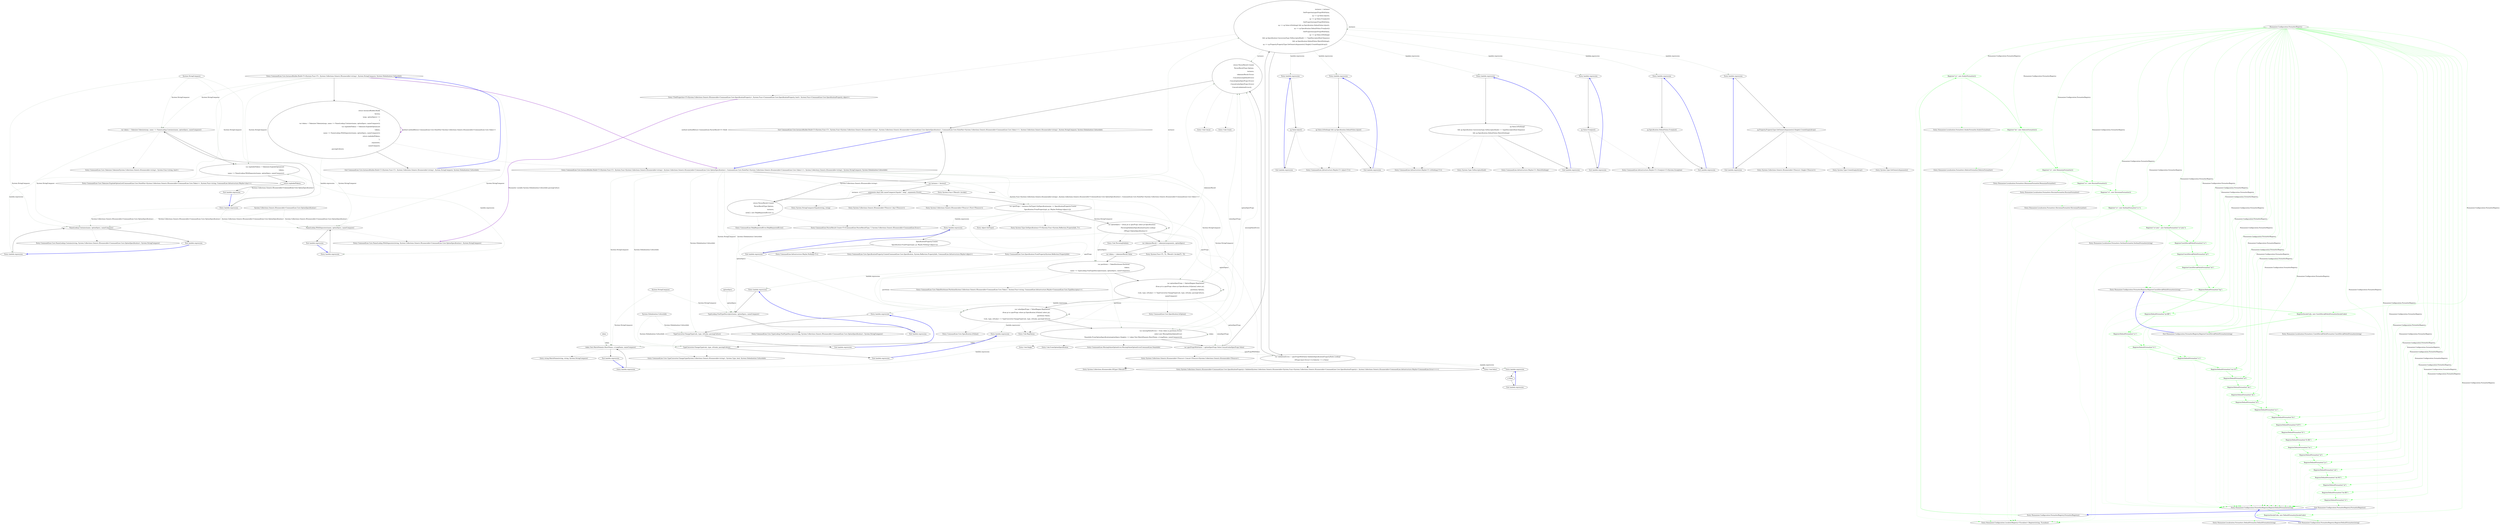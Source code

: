 digraph  {
n109 [label="System.StringComparer", span=""];
n110 [label="System.Collections.Generic.IEnumerable<CommandLine.Core.OptionSpecification>", span=""];
n111 [label="System.StringComparer", span=""];
n112 [label=optionSpecs, span=""];
n113 [label="System.Globalization.CultureInfo", span=""];
n114 [label=token, span=""];
n0 [label="Entry CommandLine.Core.InstanceBuilder.Build<T>(System.Func<T>, System.Collections.Generic.IEnumerable<string>, System.StringComparer, System.Globalization.CultureInfo)", span="12-12", cluster="CommandLine.Core.InstanceBuilder.Build<T>(System.Func<T>, System.Collections.Generic.IEnumerable<string>, System.StringComparer, System.Globalization.CultureInfo)"];
n1 [label="return InstanceBuilder.Build(\r\n                factory,\r\n                (args, optionSpecs) =>\r\n                    {\r\n                        var tokens = Tokenizer.Tokenize(args, name => NameLookup.Contains(name, optionSpecs, nameComparer));\r\n                        var explodedTokens = Tokenizer.ExplodeOptionList(\r\n                            tokens,\r\n                            name => NameLookup.WithSeparator(name, optionSpecs, nameComparer));\r\n                        return explodedTokens;\r\n                    },\r\n                arguments,\r\n                nameComparer,\r\n                parsingCulture);", span="18-30", cluster="CommandLine.Core.InstanceBuilder.Build<T>(System.Func<T>, System.Collections.Generic.IEnumerable<string>, System.StringComparer, System.Globalization.CultureInfo)"];
n5 [label="var tokens = Tokenizer.Tokenize(args, name => NameLookup.Contains(name, optionSpecs, nameComparer))", span="22-22", cluster="lambda expression"];
n12 [label="NameLookup.Contains(name, optionSpecs, nameComparer)", span="22-22", cluster="lambda expression"];
n6 [label="var explodedTokens = Tokenizer.ExplodeOptionList(\r\n                            tokens,\r\n                            name => NameLookup.WithSeparator(name, optionSpecs, nameComparer))", span="23-25", cluster="lambda expression"];
n16 [label="NameLookup.WithSeparator(name, optionSpecs, nameComparer)", span="25-25", cluster="lambda expression"];
n2 [label="Exit CommandLine.Core.InstanceBuilder.Build<T>(System.Func<T>, System.Collections.Generic.IEnumerable<string>, System.StringComparer, System.Globalization.CultureInfo)", span="12-12", cluster="CommandLine.Core.InstanceBuilder.Build<T>(System.Func<T>, System.Collections.Generic.IEnumerable<string>, System.StringComparer, System.Globalization.CultureInfo)"];
n3 [label="Entry CommandLine.Core.InstanceBuilder.Build<T>(System.Func<T>, System.Func<System.Collections.Generic.IEnumerable<string>, System.Collections.Generic.IEnumerable<CommandLine.Core.OptionSpecification>, CommandLine.Core.StatePair<System.Collections.Generic.IEnumerable<CommandLine.Core.Token>>>, System.Collections.Generic.IEnumerable<string>, System.StringComparer, System.Globalization.CultureInfo)", span="33-33", cluster="CommandLine.Core.InstanceBuilder.Build<T>(System.Func<T>, System.Func<System.Collections.Generic.IEnumerable<string>, System.Collections.Generic.IEnumerable<CommandLine.Core.OptionSpecification>, CommandLine.Core.StatePair<System.Collections.Generic.IEnumerable<CommandLine.Core.Token>>>, System.Collections.Generic.IEnumerable<string>, System.StringComparer, System.Globalization.CultureInfo)"];
n4 [label="Entry lambda expression", span="20-27", cluster="lambda expression"];
n9 [label="Entry CommandLine.Core.Tokenizer.Tokenize(System.Collections.Generic.IEnumerable<string>, System.Func<string, bool>)", span="11-11", cluster="CommandLine.Core.Tokenizer.Tokenize(System.Collections.Generic.IEnumerable<string>, System.Func<string, bool>)"];
n11 [label="Entry lambda expression", span="22-22", cluster="lambda expression"];
n7 [label="return explodedTokens;", span="26-26", cluster="lambda expression"];
n10 [label="Entry CommandLine.Core.Tokenizer.ExplodeOptionList(CommandLine.Core.StatePair<System.Collections.Generic.IEnumerable<CommandLine.Core.Token>>, System.Func<string, CommandLine.Infrastructure.Maybe<char>>)", span="44-44", cluster="CommandLine.Core.Tokenizer.ExplodeOptionList(CommandLine.Core.StatePair<System.Collections.Generic.IEnumerable<CommandLine.Core.Token>>, System.Func<string, CommandLine.Infrastructure.Maybe<char>>)"];
n15 [label="Entry lambda expression", span="25-25", cluster="lambda expression"];
n8 [label="Exit lambda expression", span="20-27", cluster="lambda expression"];
n13 [label="Exit lambda expression", span="22-22", cluster="lambda expression"];
n14 [label="Entry CommandLine.Core.NameLookup.Contains(string, System.Collections.Generic.IEnumerable<CommandLine.Core.OptionSpecification>, System.StringComparer)", span="11-11", cluster="CommandLine.Core.NameLookup.Contains(string, System.Collections.Generic.IEnumerable<CommandLine.Core.OptionSpecification>, System.StringComparer)"];
n17 [label="Exit lambda expression", span="25-25", cluster="lambda expression"];
n18 [label="Entry CommandLine.Core.NameLookup.WithSeparator(string, System.Collections.Generic.IEnumerable<CommandLine.Core.OptionSpecification>, System.StringComparer)", span="16-16", cluster="CommandLine.Core.NameLookup.WithSeparator(string, System.Collections.Generic.IEnumerable<CommandLine.Core.OptionSpecification>, System.StringComparer)"];
n19 [label="var instance = factory()", span="40-40", cluster="CommandLine.Core.InstanceBuilder.Build<T>(System.Func<T>, System.Func<System.Collections.Generic.IEnumerable<string>, System.Collections.Generic.IEnumerable<CommandLine.Core.OptionSpecification>, CommandLine.Core.StatePair<System.Collections.Generic.IEnumerable<CommandLine.Core.Token>>>, System.Collections.Generic.IEnumerable<string>, System.StringComparer, System.Globalization.CultureInfo)"];
n20 [label="arguments.Any() && nameComparer.Equals(''--help'', arguments.First())", span="42-42", cluster="CommandLine.Core.InstanceBuilder.Build<T>(System.Func<T>, System.Func<System.Collections.Generic.IEnumerable<string>, System.Collections.Generic.IEnumerable<CommandLine.Core.OptionSpecification>, CommandLine.Core.StatePair<System.Collections.Generic.IEnumerable<CommandLine.Core.Token>>>, System.Collections.Generic.IEnumerable<string>, System.StringComparer, System.Globalization.CultureInfo)"];
n24 [label="var tokenizerResult = tokenizer(arguments, optionSpecs)", span="57-57", cluster="CommandLine.Core.InstanceBuilder.Build<T>(System.Func<T>, System.Func<System.Collections.Generic.IEnumerable<string>, System.Collections.Generic.IEnumerable<CommandLine.Core.OptionSpecification>, CommandLine.Core.StatePair<System.Collections.Generic.IEnumerable<CommandLine.Core.Token>>>, System.Collections.Generic.IEnumerable<string>, System.StringComparer, System.Globalization.CultureInfo)"];
n26 [label="var partitions = TokenPartitioner.Partition(\r\n                tokens,\r\n                name => TypeLookup.FindTypeDescriptor(name, optionSpecs, nameComparer))", span="61-63", cluster="CommandLine.Core.InstanceBuilder.Build<T>(System.Func<T>, System.Func<System.Collections.Generic.IEnumerable<string>, System.Collections.Generic.IEnumerable<CommandLine.Core.OptionSpecification>, CommandLine.Core.StatePair<System.Collections.Generic.IEnumerable<CommandLine.Core.Token>>>, System.Collections.Generic.IEnumerable<string>, System.StringComparer, System.Globalization.CultureInfo)"];
n66 [label="TypeLookup.FindTypeDescriptor(name, optionSpecs, nameComparer)", span="63-63", cluster="lambda expression"];
n27 [label="var optionSpecProps = OptionMapper.MapValues(\r\n                (from pt in specProps where pt.Specification.IsOption() select pt),\r\n                partitions.Options,\r\n                (vals, type, isScalar) => TypeConverter.ChangeType(vals, type, isScalar, parsingCulture),\r\n                nameComparer)", span="65-69", cluster="CommandLine.Core.InstanceBuilder.Build<T>(System.Func<T>, System.Func<System.Collections.Generic.IEnumerable<string>, System.Collections.Generic.IEnumerable<CommandLine.Core.OptionSpecification>, CommandLine.Core.StatePair<System.Collections.Generic.IEnumerable<CommandLine.Core.Token>>>, System.Collections.Generic.IEnumerable<string>, System.StringComparer, System.Globalization.CultureInfo)"];
n70 [label="TypeConverter.ChangeType(vals, type, isScalar, parsingCulture)", span="68-68", cluster="lambda expression"];
n28 [label="var valueSpecProps = ValueMapper.MapValues(\r\n                (from pt in specProps where pt.Specification.IsValue() select pt),\r\n                    partitions.Values,\r\n                (vals, type, isScalar) => TypeConverter.ChangeType(vals, type, isScalar, parsingCulture))", span="71-74", cluster="CommandLine.Core.InstanceBuilder.Build<T>(System.Func<T>, System.Func<System.Collections.Generic.IEnumerable<string>, System.Collections.Generic.IEnumerable<CommandLine.Core.OptionSpecification>, CommandLine.Core.StatePair<System.Collections.Generic.IEnumerable<CommandLine.Core.Token>>>, System.Collections.Generic.IEnumerable<string>, System.StringComparer, System.Globalization.CultureInfo)"];
n74 [label="TypeConverter.ChangeType(vals, type, isScalar, parsingCulture)", span="74-74", cluster="lambda expression"];
n29 [label="var missingValueErrors = from token in partitions.Errors\r\n                                     select new MissingValueOptionError(\r\n                                         NameInfo.FromOptionSpecification(optionSpecs.Single(o => token.Text.MatchName(o.ShortName, o.LongName, nameComparer))))", span="76-78", cluster="CommandLine.Core.InstanceBuilder.Build<T>(System.Func<T>, System.Func<System.Collections.Generic.IEnumerable<string>, System.Collections.Generic.IEnumerable<CommandLine.Core.OptionSpecification>, CommandLine.Core.StatePair<System.Collections.Generic.IEnumerable<CommandLine.Core.Token>>>, System.Collections.Generic.IEnumerable<string>, System.StringComparer, System.Globalization.CultureInfo)"];
n77 [label="token.Text.MatchName(o.ShortName, o.LongName, nameComparer)", span="78-78", cluster="lambda expression"];
n35 [label="Entry System.Func<TResult>.Invoke()", span="0-0", cluster="System.Func<TResult>.Invoke()"];
n21 [label="return ParserResult.Create(\r\n                    ParserResultType.Options,\r\n                    instance,\r\n                    new[] { new HelpRequestedError() });", span="44-47", cluster="CommandLine.Core.InstanceBuilder.Build<T>(System.Func<T>, System.Func<System.Collections.Generic.IEnumerable<string>, System.Collections.Generic.IEnumerable<CommandLine.Core.OptionSpecification>, CommandLine.Core.StatePair<System.Collections.Generic.IEnumerable<CommandLine.Core.Token>>>, System.Collections.Generic.IEnumerable<string>, System.StringComparer, System.Globalization.CultureInfo)"];
n22 [label="var specProps = instance.GetType().GetSpecifications(pi => SpecificationProperty.Create(\r\n                    Specification.FromProperty(pi), pi, Maybe.Nothing<object>()))", span="50-51", cluster="CommandLine.Core.InstanceBuilder.Build<T>(System.Func<T>, System.Func<System.Collections.Generic.IEnumerable<string>, System.Collections.Generic.IEnumerable<CommandLine.Core.OptionSpecification>, CommandLine.Core.StatePair<System.Collections.Generic.IEnumerable<CommandLine.Core.Token>>>, System.Collections.Generic.IEnumerable<string>, System.StringComparer, System.Globalization.CultureInfo)"];
n31 [label="instance = instance\r\n                .SetProperties(specPropsWithValue,\r\n                    sp => sp.Value.IsJust(),\r\n                    sp => sp.Value.FromJust())\r\n                .SetProperties(specPropsWithValue,\r\n                    sp => sp.Value.IsNothing() && sp.Specification.DefaultValue.IsJust(),\r\n                    sp => sp.Specification.DefaultValue.FromJust())\r\n                .SetProperties(specPropsWithValue,\r\n                    sp => sp.Value.IsNothing()\r\n                        && sp.Specification.ConversionType.ToDescriptorKind() == TypeDescriptorKind.Sequence\r\n                        && sp.Specification.DefaultValue.MatchNothing(),\r\n                    sp => sp.Property.PropertyType.GetGenericArguments().Single().CreateEmptyArray())", span="82-93", cluster="CommandLine.Core.InstanceBuilder.Build<T>(System.Func<T>, System.Func<System.Collections.Generic.IEnumerable<string>, System.Collections.Generic.IEnumerable<CommandLine.Core.OptionSpecification>, CommandLine.Core.StatePair<System.Collections.Generic.IEnumerable<CommandLine.Core.Token>>>, System.Collections.Generic.IEnumerable<string>, System.StringComparer, System.Globalization.CultureInfo)"];
n36 [label="Entry System.Collections.Generic.IEnumerable<TSource>.Any<TSource>()", span="0-0", cluster="System.Collections.Generic.IEnumerable<TSource>.Any<TSource>()"];
n37 [label="Entry System.Collections.Generic.IEnumerable<TSource>.First<TSource>()", span="0-0", cluster="System.Collections.Generic.IEnumerable<TSource>.First<TSource>()"];
n38 [label="Entry System.StringComparer.Equals(string, string)", span="0-0", cluster="System.StringComparer.Equals(string, string)"];
n23 [label="var optionSpecs = (from pt in specProps select pt.Specification)\r\n                .ThrowingValidate(SpecificationGuards.Lookup)\r\n                .OfType<OptionSpecification>()", span="53-55", cluster="CommandLine.Core.InstanceBuilder.Build<T>(System.Func<T>, System.Func<System.Collections.Generic.IEnumerable<string>, System.Collections.Generic.IEnumerable<CommandLine.Core.OptionSpecification>, CommandLine.Core.StatePair<System.Collections.Generic.IEnumerable<CommandLine.Core.Token>>>, System.Collections.Generic.IEnumerable<string>, System.StringComparer, System.Globalization.CultureInfo)"];
n41 [label="Entry object.GetType()", span="0-0", cluster="object.GetType()"];
n42 [label="Entry System.Type.GetSpecifications<T>(System.Func<System.Reflection.PropertyInfo, T>)", span="12-12", cluster="System.Type.GetSpecifications<T>(System.Func<System.Reflection.PropertyInfo, T>)"];
n59 [label="Entry lambda expression", span="50-51", cluster="lambda expression"];
n43 [label="Entry Unk.ThrowingValidate", span="", cluster="Unk.ThrowingValidate"];
n44 [label="Entry System.Collections.IEnumerable.OfType<TResult>()", span="0-0", cluster="System.Collections.IEnumerable.OfType<TResult>()"];
n25 [label="var tokens = tokenizerResult.Value", span="59-59", cluster="CommandLine.Core.InstanceBuilder.Build<T>(System.Func<T>, System.Func<System.Collections.Generic.IEnumerable<string>, System.Collections.Generic.IEnumerable<CommandLine.Core.OptionSpecification>, CommandLine.Core.StatePair<System.Collections.Generic.IEnumerable<CommandLine.Core.Token>>>, System.Collections.Generic.IEnumerable<string>, System.StringComparer, System.Globalization.CultureInfo)"];
n45 [label="Entry System.Func<T1, T2, TResult>.Invoke(T1, T2)", span="0-0", cluster="System.Func<T1, T2, TResult>.Invoke(T1, T2)"];
n33 [label="return ParserResult.Create(\r\n                ParserResultType.Options,\r\n                instance,\r\n                tokenizerResult.Errors\r\n                    .Concat(missingValueErrors)\r\n                    .Concat(optionSpecProps.Errors)\r\n                    .Concat(valueSpecProps.Errors)\r\n                    .Concat(validationErrors));", span="98-105", cluster="CommandLine.Core.InstanceBuilder.Build<T>(System.Func<T>, System.Func<System.Collections.Generic.IEnumerable<string>, System.Collections.Generic.IEnumerable<CommandLine.Core.OptionSpecification>, CommandLine.Core.StatePair<System.Collections.Generic.IEnumerable<CommandLine.Core.Token>>>, System.Collections.Generic.IEnumerable<string>, System.StringComparer, System.Globalization.CultureInfo)"];
n46 [label="Entry CommandLine.Core.TokenPartitioner.Partition(System.Collections.Generic.IEnumerable<CommandLine.Core.Token>, System.Func<string, CommandLine.Infrastructure.Maybe<CommandLine.Core.TypeDescriptor>>)", span="12-12", cluster="CommandLine.Core.TokenPartitioner.Partition(System.Collections.Generic.IEnumerable<CommandLine.Core.Token>, System.Func<string, CommandLine.Infrastructure.Maybe<CommandLine.Core.TypeDescriptor>>)"];
n65 [label="Entry lambda expression", span="63-63", cluster="lambda expression"];
n47 [label="Entry CommandLine.Core.Specification.IsOption()", span="11-11", cluster="CommandLine.Core.Specification.IsOption()"];
n48 [label="Entry Unk.MapValues", span="", cluster="Unk.MapValues"];
n69 [label="Entry lambda expression", span="68-68", cluster="lambda expression"];
n30 [label="var specPropsWithValue = optionSpecProps.Value.Concat(valueSpecProps.Value)", span="80-80", cluster="CommandLine.Core.InstanceBuilder.Build<T>(System.Func<T>, System.Func<System.Collections.Generic.IEnumerable<string>, System.Collections.Generic.IEnumerable<CommandLine.Core.OptionSpecification>, CommandLine.Core.StatePair<System.Collections.Generic.IEnumerable<CommandLine.Core.Token>>>, System.Collections.Generic.IEnumerable<string>, System.StringComparer, System.Globalization.CultureInfo)"];
n49 [label="Entry CommandLine.Core.Specification.IsValue()", span="16-16", cluster="CommandLine.Core.Specification.IsValue()"];
n73 [label="Entry lambda expression", span="74-74", cluster="lambda expression"];
n50 [label="Entry CommandLine.MissingValueOptionError.MissingValueOptionError(CommandLine.NameInfo)", span="261-261", cluster="CommandLine.MissingValueOptionError.MissingValueOptionError(CommandLine.NameInfo)"];
n51 [label="Entry Unk.Single", span="", cluster="Unk.Single"];
n52 [label="Entry Unk.FromOptionSpecification", span="", cluster="Unk.FromOptionSpecification"];
n76 [label="Entry lambda expression", span="78-78", cluster="lambda expression"];
n53 [label="Entry System.Collections.Generic.IEnumerable<TSource>.Concat<TSource>(System.Collections.Generic.IEnumerable<TSource>)", span="0-0", cluster="System.Collections.Generic.IEnumerable<TSource>.Concat<TSource>(System.Collections.Generic.IEnumerable<TSource>)"];
n32 [label="var validationErrors = specPropsWithValue.Validate(SpecificationPropertyRules.Lookup)\r\n                .OfType<Just<Error>>().Select(e => e.Value)", span="95-96", cluster="CommandLine.Core.InstanceBuilder.Build<T>(System.Func<T>, System.Func<System.Collections.Generic.IEnumerable<string>, System.Collections.Generic.IEnumerable<CommandLine.Core.OptionSpecification>, CommandLine.Core.StatePair<System.Collections.Generic.IEnumerable<CommandLine.Core.Token>>>, System.Collections.Generic.IEnumerable<string>, System.StringComparer, System.Globalization.CultureInfo)"];
n54 [label="Entry T.SetProperties<T>(System.Collections.Generic.IEnumerable<CommandLine.Core.SpecificationProperty>, System.Func<CommandLine.Core.SpecificationProperty, bool>, System.Func<CommandLine.Core.SpecificationProperty, object>)", span="38-38", cluster="T.SetProperties<T>(System.Collections.Generic.IEnumerable<CommandLine.Core.SpecificationProperty>, System.Func<CommandLine.Core.SpecificationProperty, bool>, System.Func<CommandLine.Core.SpecificationProperty, object>)"];
n80 [label="Entry lambda expression", span="84-84", cluster="lambda expression"];
n84 [label="Entry lambda expression", span="85-85", cluster="lambda expression"];
n88 [label="Entry lambda expression", span="87-87", cluster="lambda expression"];
n92 [label="Entry lambda expression", span="88-88", cluster="lambda expression"];
n95 [label="Entry lambda expression", span="90-92", cluster="lambda expression"];
n100 [label="Entry lambda expression", span="93-93", cluster="lambda expression"];
n55 [label="Entry System.Collections.Generic.IEnumerable<CommandLine.Core.SpecificationProperty>.Validate(System.Collections.Generic.IEnumerable<System.Func<System.Collections.Generic.IEnumerable<CommandLine.Core.SpecificationProperty>, System.Collections.Generic.IEnumerable<CommandLine.Infrastructure.Maybe<CommandLine.Error>>>>)", span="40-40", cluster="System.Collections.Generic.IEnumerable<CommandLine.Core.SpecificationProperty>.Validate(System.Collections.Generic.IEnumerable<System.Func<System.Collections.Generic.IEnumerable<CommandLine.Core.SpecificationProperty>, System.Collections.Generic.IEnumerable<CommandLine.Infrastructure.Maybe<CommandLine.Error>>>>)"];
n56 [label="Entry Unk.Select", span="", cluster="Unk.Select"];
n106 [label="Entry lambda expression", span="96-96", cluster="lambda expression"];
n34 [label="Exit CommandLine.Core.InstanceBuilder.Build<T>(System.Func<T>, System.Func<System.Collections.Generic.IEnumerable<string>, System.Collections.Generic.IEnumerable<CommandLine.Core.OptionSpecification>, CommandLine.Core.StatePair<System.Collections.Generic.IEnumerable<CommandLine.Core.Token>>>, System.Collections.Generic.IEnumerable<string>, System.StringComparer, System.Globalization.CultureInfo)", span="33-33", cluster="CommandLine.Core.InstanceBuilder.Build<T>(System.Func<T>, System.Func<System.Collections.Generic.IEnumerable<string>, System.Collections.Generic.IEnumerable<CommandLine.Core.OptionSpecification>, CommandLine.Core.StatePair<System.Collections.Generic.IEnumerable<CommandLine.Core.Token>>>, System.Collections.Generic.IEnumerable<string>, System.StringComparer, System.Globalization.CultureInfo)"];
n57 [label="Entry Unk.Concat", span="", cluster="Unk.Concat"];
n58 [label="Entry Unk.Create", span="", cluster="Unk.Create"];
n39 [label="Entry CommandLine.HelpRequestedError.HelpRequestedError()", span="338-338", cluster="CommandLine.HelpRequestedError.HelpRequestedError()"];
n40 [label="Entry CommandLine.ParserResult.Create<T>(CommandLine.ParserResultType, T, System.Collections.Generic.IEnumerable<CommandLine.Error>)", span="100-100", cluster="CommandLine.ParserResult.Create<T>(CommandLine.ParserResultType, T, System.Collections.Generic.IEnumerable<CommandLine.Error>)"];
n60 [label="SpecificationProperty.Create(\r\n                    Specification.FromProperty(pi), pi, Maybe.Nothing<object>())", span="50-51", cluster="lambda expression"];
n61 [label="Exit lambda expression", span="50-51", cluster="lambda expression"];
n62 [label="Entry CommandLine.Core.Specification.FromProperty(System.Reflection.PropertyInfo)", span="74-74", cluster="CommandLine.Core.Specification.FromProperty(System.Reflection.PropertyInfo)"];
n63 [label="Entry CommandLine.Infrastructure.Maybe.Nothing<T>()", span="66-66", cluster="CommandLine.Infrastructure.Maybe.Nothing<T>()"];
n64 [label="Entry CommandLine.Core.SpecificationProperty.Create(CommandLine.Core.Specification, System.Reflection.PropertyInfo, CommandLine.Infrastructure.Maybe<object>)", span="21-21", cluster="CommandLine.Core.SpecificationProperty.Create(CommandLine.Core.Specification, System.Reflection.PropertyInfo, CommandLine.Infrastructure.Maybe<object>)"];
n67 [label="Exit lambda expression", span="63-63", cluster="lambda expression"];
n68 [label="Entry CommandLine.Core.TypeLookup.FindTypeDescriptor(string, System.Collections.Generic.IEnumerable<CommandLine.Core.OptionSpecification>, System.StringComparer)", span="11-11", cluster="CommandLine.Core.TypeLookup.FindTypeDescriptor(string, System.Collections.Generic.IEnumerable<CommandLine.Core.OptionSpecification>, System.StringComparer)"];
n71 [label="Exit lambda expression", span="68-68", cluster="lambda expression"];
n72 [label="Entry CommandLine.Core.TypeConverter.ChangeType(System.Collections.Generic.IEnumerable<string>, System.Type, bool, System.Globalization.CultureInfo)", span="12-12", cluster="CommandLine.Core.TypeConverter.ChangeType(System.Collections.Generic.IEnumerable<string>, System.Type, bool, System.Globalization.CultureInfo)"];
n75 [label="Exit lambda expression", span="74-74", cluster="lambda expression"];
n78 [label="Exit lambda expression", span="78-78", cluster="lambda expression"];
n79 [label="Entry string.MatchName(string, string, System.StringComparer)", span="8-8", cluster="string.MatchName(string, string, System.StringComparer)"];
n81 [label="sp.Value.IsJust()", span="84-84", cluster="lambda expression"];
n82 [label="Exit lambda expression", span="84-84", cluster="lambda expression"];
n83 [label="Entry CommandLine.Infrastructure.Maybe<T>.IsJust<T>()", span="152-152", cluster="CommandLine.Infrastructure.Maybe<T>.IsJust<T>()"];
n85 [label="sp.Value.FromJust()", span="85-85", cluster="lambda expression"];
n86 [label="Exit lambda expression", span="85-85", cluster="lambda expression"];
n87 [label="Entry CommandLine.Infrastructure.Maybe<T>.FromJust<T>(System.Exception)", span="137-137", cluster="CommandLine.Infrastructure.Maybe<T>.FromJust<T>(System.Exception)"];
n89 [label="sp.Value.IsNothing() && sp.Specification.DefaultValue.IsJust()", span="87-87", cluster="lambda expression"];
n90 [label="Exit lambda expression", span="87-87", cluster="lambda expression"];
n91 [label="Entry CommandLine.Infrastructure.Maybe<T>.IsNothing<T>()", span="147-147", cluster="CommandLine.Infrastructure.Maybe<T>.IsNothing<T>()"];
n93 [label="sp.Specification.DefaultValue.FromJust()", span="88-88", cluster="lambda expression"];
n94 [label="Exit lambda expression", span="88-88", cluster="lambda expression"];
n96 [label="sp.Value.IsNothing()\r\n                        && sp.Specification.ConversionType.ToDescriptorKind() == TypeDescriptorKind.Sequence\r\n                        && sp.Specification.DefaultValue.MatchNothing()", span="90-92", cluster="lambda expression"];
n97 [label="Exit lambda expression", span="90-92", cluster="lambda expression"];
n98 [label="Entry System.Type.ToDescriptorKind()", span="22-22", cluster="System.Type.ToDescriptorKind()"];
n99 [label="Entry CommandLine.Infrastructure.Maybe<T>.MatchNothing()", span="26-26", cluster="CommandLine.Infrastructure.Maybe<T>.MatchNothing()"];
n101 [label="sp.Property.PropertyType.GetGenericArguments().Single().CreateEmptyArray()", span="93-93", cluster="lambda expression"];
n102 [label="Exit lambda expression", span="93-93", cluster="lambda expression"];
n103 [label="Entry System.Type.GetGenericArguments()", span="0-0", cluster="System.Type.GetGenericArguments()"];
n104 [label="Entry System.Collections.Generic.IEnumerable<TSource>.Single<TSource>()", span="0-0", cluster="System.Collections.Generic.IEnumerable<TSource>.Single<TSource>()"];
n105 [label="Entry System.Type.CreateEmptyArray()", span="81-81", cluster="System.Type.CreateEmptyArray()"];
n107 [label="e.Value", span="96-96", cluster="lambda expression"];
n108 [label="Exit lambda expression", span="96-96", cluster="lambda expression"];
d1 [label="Register(''ar'', new ArabicFormatter())", span="8-8", cluster="Humanizer.Configuration.FormatterRegistry.FormatterRegistry()", color=green, community=0];
d50 [label="Humanizer.Configuration.FormatterRegistry", span=""];
d0 [label="Entry Humanizer.Configuration.FormatterRegistry.FormatterRegistry()", span="6-6", cluster="Humanizer.Configuration.FormatterRegistry.FormatterRegistry()"];
d2 [label="Register(''he'', new HebrewFormatter())", span="9-9", cluster="Humanizer.Configuration.FormatterRegistry.FormatterRegistry()", color=green, community=0];
d35 [label="Entry Humanizer.Localisation.Formatters.ArabicFormatter.ArabicFormatter()", span="7-7", cluster="Humanizer.Localisation.Formatters.ArabicFormatter.ArabicFormatter()"];
d36 [label="Entry Humanizer.Configuration.LocaliserRegistry<TLocaliser>.Register(string, TLocaliser)", span="54-54", cluster="Humanizer.Configuration.LocaliserRegistry<TLocaliser>.Register(string, TLocaliser)"];
d3 [label="Register(''ro'', new RomanianFormatter())", span="10-10", cluster="Humanizer.Configuration.FormatterRegistry.FormatterRegistry()", color=green, community=0];
d37 [label="Entry Humanizer.Localisation.Formatters.HebrewFormatter.HebrewFormatter()", span="7-7", cluster="Humanizer.Localisation.Formatters.HebrewFormatter.HebrewFormatter()"];
d4 [label="Register(''ru'', new RussianFormatter())", span="11-11", cluster="Humanizer.Configuration.FormatterRegistry.FormatterRegistry()", color=green, community=0];
d38 [label="Entry Humanizer.Localisation.Formatters.RomanianFormatter.RomanianFormatter()", span="6-6", cluster="Humanizer.Localisation.Formatters.RomanianFormatter.RomanianFormatter()"];
d5 [label="Register(''sl'', new SlovenianFormatter())", span="12-12", cluster="Humanizer.Configuration.FormatterRegistry.FormatterRegistry()", color=green, community=0];
d39 [label="Entry Humanizer.Localisation.Formatters.RussianFormatter.RussianFormatter()", span="6-6", cluster="Humanizer.Localisation.Formatters.RussianFormatter.RussianFormatter()"];
d6 [label="Register(''sr'', new SerbianFormatter(''sr''))", span="13-13", cluster="Humanizer.Configuration.FormatterRegistry.FormatterRegistry()", color=green, community=0];
d40 [label="Entry Humanizer.Localisation.Formatters.SlovenianFormatter.SlovenianFormatter()", span="7-7", cluster="Humanizer.Localisation.Formatters.SlovenianFormatter.SlovenianFormatter()"];
d7 [label="Register(''sr-Latn'', new SerbianFormatter(''sr-Latn''))", span="14-14", cluster="Humanizer.Configuration.FormatterRegistry.FormatterRegistry()", color=green, community=0];
d41 [label="Entry Humanizer.Localisation.Formatters.SerbianFormatter.SerbianFormatter(string)", span="6-6", cluster="Humanizer.Localisation.Formatters.SerbianFormatter.SerbianFormatter(string)"];
d8 [label="RegisterCzechSlovakPolishFormatter(''cs'')", span="15-15", cluster="Humanizer.Configuration.FormatterRegistry.FormatterRegistry()", color=green, community=0];
d9 [label="RegisterCzechSlovakPolishFormatter(''pl'')", span="16-16", cluster="Humanizer.Configuration.FormatterRegistry.FormatterRegistry()", color=green, community=0];
d42 [label="Entry Humanizer.Configuration.FormatterRegistry.RegisterCzechSlovakPolishFormatter(string)", span="48-48", cluster="Humanizer.Configuration.FormatterRegistry.RegisterCzechSlovakPolishFormatter(string)"];
d10 [label="RegisterCzechSlovakPolishFormatter(''sk'')", span="17-17", cluster="Humanizer.Configuration.FormatterRegistry.FormatterRegistry()", color=green, community=0];
d11 [label="RegisterDefaultFormatter(''bg'')", span="18-18", cluster="Humanizer.Configuration.FormatterRegistry.FormatterRegistry()", color=green, community=0];
d12 [label="RegisterDefaultFormatter(''pt-BR'')", span="19-19", cluster="Humanizer.Configuration.FormatterRegistry.FormatterRegistry()", color=green, community=0];
d43 [label="Entry Humanizer.Configuration.FormatterRegistry.RegisterDefaultFormatter(string)", span="43-43", cluster="Humanizer.Configuration.FormatterRegistry.RegisterDefaultFormatter(string)"];
d13 [label="RegisterDefaultFormatter(''sv'')", span="20-20", cluster="Humanizer.Configuration.FormatterRegistry.FormatterRegistry()", color=green, community=0];
d14 [label="RegisterDefaultFormatter(''tr'')", span="21-21", cluster="Humanizer.Configuration.FormatterRegistry.FormatterRegistry()", color=green, community=0];
d15 [label="RegisterDefaultFormatter(''vi'')", span="22-22", cluster="Humanizer.Configuration.FormatterRegistry.FormatterRegistry()", color=green, community=0];
d16 [label="RegisterDefaultFormatter(''en-US'')", span="23-23", cluster="Humanizer.Configuration.FormatterRegistry.FormatterRegistry()", color=green, community=0];
d17 [label="RegisterDefaultFormatter(''af'')", span="24-24", cluster="Humanizer.Configuration.FormatterRegistry.FormatterRegistry()", color=green, community=0];
d18 [label="RegisterDefaultFormatter(''da'')", span="25-25", cluster="Humanizer.Configuration.FormatterRegistry.FormatterRegistry()", color=green, community=0];
d19 [label="RegisterDefaultFormatter(''de'')", span="26-26", cluster="Humanizer.Configuration.FormatterRegistry.FormatterRegistry()", color=green, community=0];
d20 [label="RegisterDefaultFormatter(''el'')", span="27-27", cluster="Humanizer.Configuration.FormatterRegistry.FormatterRegistry()", color=green, community=0];
d21 [label="RegisterDefaultFormatter(''es'')", span="28-28", cluster="Humanizer.Configuration.FormatterRegistry.FormatterRegistry()", color=green, community=0];
d22 [label="RegisterDefaultFormatter(''fa'')", span="29-29", cluster="Humanizer.Configuration.FormatterRegistry.FormatterRegistry()", color=green, community=0];
d23 [label="RegisterDefaultFormatter(''fi-FI'')", span="30-30", cluster="Humanizer.Configuration.FormatterRegistry.FormatterRegistry()", color=green, community=0];
d24 [label="RegisterDefaultFormatter(''fr'')", span="31-31", cluster="Humanizer.Configuration.FormatterRegistry.FormatterRegistry()", color=green, community=0];
d25 [label="RegisterDefaultFormatter(''fr-BE'')", span="32-32", cluster="Humanizer.Configuration.FormatterRegistry.FormatterRegistry()", color=green, community=0];
d26 [label="RegisterDefaultFormatter(''hu'')", span="33-33", cluster="Humanizer.Configuration.FormatterRegistry.FormatterRegistry()", color=green, community=0];
d27 [label="RegisterDefaultFormatter(''id'')", span="34-34", cluster="Humanizer.Configuration.FormatterRegistry.FormatterRegistry()", color=green, community=0];
d28 [label="RegisterDefaultFormatter(''ja'')", span="35-35", cluster="Humanizer.Configuration.FormatterRegistry.FormatterRegistry()", color=green, community=0];
d29 [label="RegisterDefaultFormatter(''nb'')", span="36-36", cluster="Humanizer.Configuration.FormatterRegistry.FormatterRegistry()", color=green, community=0];
d30 [label="RegisterDefaultFormatter(''nb-NO'')", span="37-37", cluster="Humanizer.Configuration.FormatterRegistry.FormatterRegistry()", color=green, community=0];
d31 [label="RegisterDefaultFormatter(''nl'')", span="38-38", cluster="Humanizer.Configuration.FormatterRegistry.FormatterRegistry()", color=green, community=0];
d32 [label="RegisterDefaultFormatter(''bn-BD'')", span="39-39", cluster="Humanizer.Configuration.FormatterRegistry.FormatterRegistry()", color=green, community=0];
d33 [label="RegisterDefaultFormatter(''it'')", span="40-40", cluster="Humanizer.Configuration.FormatterRegistry.FormatterRegistry()", color=green, community=0];
d34 [label="Exit Humanizer.Configuration.FormatterRegistry.FormatterRegistry()", span="6-6", cluster="Humanizer.Configuration.FormatterRegistry.FormatterRegistry()"];
d44 [label="Register(localeCode, new DefaultFormatter(localeCode))", span="45-45", cluster="Humanizer.Configuration.FormatterRegistry.RegisterDefaultFormatter(string)", color=green, community=0];
d45 [label="Exit Humanizer.Configuration.FormatterRegistry.RegisterDefaultFormatter(string)", span="43-43", cluster="Humanizer.Configuration.FormatterRegistry.RegisterDefaultFormatter(string)"];
d46 [label="Entry Humanizer.Localisation.Formatters.DefaultFormatter.DefaultFormatter(string)", span="16-16", cluster="Humanizer.Localisation.Formatters.DefaultFormatter.DefaultFormatter(string)"];
d47 [label="Register(localeCode, new CzechSlovakPolishFormatter(localeCode))", span="50-50", cluster="Humanizer.Configuration.FormatterRegistry.RegisterCzechSlovakPolishFormatter(string)", color=green, community=0];
d48 [label="Exit Humanizer.Configuration.FormatterRegistry.RegisterCzechSlovakPolishFormatter(string)", span="48-48", cluster="Humanizer.Configuration.FormatterRegistry.RegisterCzechSlovakPolishFormatter(string)"];
d49 [label="Entry Humanizer.Localisation.Formatters.CzechSlovakPolishFormatter.CzechSlovakPolishFormatter(string)", span="6-6", cluster="Humanizer.Localisation.Formatters.CzechSlovakPolishFormatter.CzechSlovakPolishFormatter(string)"];
n109 -> n5  [key=1, style=dashed, color=darkseagreen4, label="System.StringComparer"];
n109 -> n12  [key=1, style=dashed, color=darkseagreen4, label="System.StringComparer"];
n109 -> n6  [key=1, style=dashed, color=darkseagreen4, label="System.StringComparer"];
n109 -> n16  [key=1, style=dashed, color=darkseagreen4, label="System.StringComparer"];
n110 -> n12  [key=1, style=dashed, color=darkseagreen4, label="System.Collections.Generic.IEnumerable<CommandLine.Core.OptionSpecification>"];
n110 -> n16  [key=1, style=dashed, color=darkseagreen4, label="System.Collections.Generic.IEnumerable<CommandLine.Core.OptionSpecification>"];
n111 -> n66  [key=1, style=dashed, color=darkseagreen4, label="System.StringComparer"];
n111 -> n77  [key=1, style=dashed, color=darkseagreen4, label="System.StringComparer"];
n112 -> n66  [key=1, style=dashed, color=darkseagreen4, label=optionSpecs];
n113 -> n70  [key=1, style=dashed, color=darkseagreen4, label="System.Globalization.CultureInfo"];
n113 -> n74  [key=1, style=dashed, color=darkseagreen4, label="System.Globalization.CultureInfo"];
n114 -> n77  [key=1, style=dashed, color=darkseagreen4, label=token];
n0 -> n1  [key=0, style=solid];
n0 -> n5  [key=1, style=dashed, color=darkseagreen4, label="System.StringComparer"];
n0 -> n12  [key=1, style=dashed, color=darkseagreen4, label="System.StringComparer"];
n0 -> n6  [key=1, style=dashed, color=darkseagreen4, label="System.StringComparer"];
n0 -> n16  [key=1, style=dashed, color=darkseagreen4, label="System.StringComparer"];
n0 -> n3  [key=3, color=darkorchid, style=bold, label="method methodReturn CommandLine.ParserResult<T> Build"];
n1 -> n2  [key=0, style=solid];
n1 -> n3  [key=2, style=dotted];
n1 -> n4  [key=1, style=dashed, color=darkseagreen4, label="lambda expression"];
n1 -> n1  [key=3, color=darkorchid, style=bold, label="method methodReturn CommandLine.Core.StatePair<System.Collections.Generic.IEnumerable<CommandLine.Core.Token>> "];
n5 -> n6  [key=0, style=solid];
n5 -> n9  [key=2, style=dotted];
n5 -> n11  [key=1, style=dashed, color=darkseagreen4, label="lambda expression"];
n12 -> n13  [key=0, style=solid];
n12 -> n14  [key=2, style=dotted];
n6 -> n7  [key=0, style=solid];
n6 -> n10  [key=2, style=dotted];
n6 -> n15  [key=1, style=dashed, color=darkseagreen4, label="lambda expression"];
n16 -> n17  [key=0, style=solid];
n16 -> n18  [key=2, style=dotted];
n2 -> n0  [key=0, style=bold, color=blue];
n3 -> n19  [key=0, style=solid];
n3 -> n20  [key=1, style=dashed, color=darkseagreen4, label="System.Collections.Generic.IEnumerable<string>"];
n3 -> n24  [key=1, style=dashed, color=darkseagreen4, label="System.Func<System.Collections.Generic.IEnumerable<string>, System.Collections.Generic.IEnumerable<CommandLine.Core.OptionSpecification>, CommandLine.Core.StatePair<System.Collections.Generic.IEnumerable<CommandLine.Core.Token>>>"];
n3 -> n26  [key=1, style=dashed, color=darkseagreen4, label="System.StringComparer"];
n3 -> n66  [key=1, style=dashed, color=darkseagreen4, label="System.StringComparer"];
n3 -> n27  [key=1, style=dashed, color=darkseagreen4, label="System.StringComparer"];
n3 -> n70  [key=1, style=dashed, color=darkseagreen4, label="System.Globalization.CultureInfo"];
n3 -> n28  [key=1, style=dashed, color=darkseagreen4, label="System.Globalization.CultureInfo"];
n3 -> n74  [key=1, style=dashed, color=darkseagreen4, label="System.Globalization.CultureInfo"];
n3 -> n29  [key=1, style=dashed, color=darkseagreen4, label="System.StringComparer"];
n3 -> n77  [key=1, style=dashed, color=darkseagreen4, label="System.StringComparer"];
n4 -> n5  [key=0, style=solid];
n4 -> n12  [key=1, style=dashed, color=darkseagreen4, label="System.Collections.Generic.IEnumerable<CommandLine.Core.OptionSpecification>"];
n4 -> n6  [key=1, style=dashed, color=darkseagreen4, label="System.Collections.Generic.IEnumerable<CommandLine.Core.OptionSpecification>"];
n4 -> n16  [key=1, style=dashed, color=darkseagreen4, label="System.Collections.Generic.IEnumerable<CommandLine.Core.OptionSpecification>"];
n11 -> n12  [key=0, style=solid];
n7 -> n8  [key=0, style=solid];
n15 -> n16  [key=0, style=solid];
n8 -> n4  [key=0, style=bold, color=blue];
n13 -> n11  [key=0, style=bold, color=blue];
n17 -> n15  [key=0, style=bold, color=blue];
n19 -> n20  [key=0, style=solid];
n19 -> n35  [key=2, style=dotted];
n19 -> n21  [key=1, style=dashed, color=darkseagreen4, label=instance];
n19 -> n22  [key=1, style=dashed, color=darkseagreen4, label=instance];
n19 -> n31  [key=1, style=dashed, color=darkseagreen4, label=instance];
n20 -> n21  [key=0, style=solid];
n20 -> n22  [key=0, style=solid];
n20 -> n36  [key=2, style=dotted];
n20 -> n37  [key=2, style=dotted];
n20 -> n38  [key=2, style=dotted];
n24 -> n25  [key=0, style=solid];
n24 -> n45  [key=2, style=dotted];
n24 -> n33  [key=1, style=dashed, color=darkseagreen4, label=tokenizerResult];
n26 -> n27  [key=0, style=solid];
n26 -> n46  [key=2, style=dotted];
n26 -> n65  [key=1, style=dashed, color=darkseagreen4, label="lambda expression"];
n26 -> n28  [key=1, style=dashed, color=darkseagreen4, label=partitions];
n26 -> n29  [key=1, style=dashed, color=darkseagreen4, label=partitions];
n66 -> n67  [key=0, style=solid];
n66 -> n68  [key=2, style=dotted];
n27 -> n28  [key=0, style=solid];
n27 -> n47  [key=2, style=dotted];
n27 -> n48  [key=2, style=dotted];
n27 -> n27  [key=1, style=dashed, color=darkseagreen4, label=pt];
n27 -> n69  [key=1, style=dashed, color=darkseagreen4, label="lambda expression"];
n27 -> n30  [key=1, style=dashed, color=darkseagreen4, label=optionSpecProps];
n27 -> n33  [key=1, style=dashed, color=darkseagreen4, label=optionSpecProps];
n70 -> n71  [key=0, style=solid];
n70 -> n72  [key=2, style=dotted];
n28 -> n29  [key=0, style=solid];
n28 -> n49  [key=2, style=dotted];
n28 -> n48  [key=2, style=dotted];
n28 -> n28  [key=1, style=dashed, color=darkseagreen4, label=pt];
n28 -> n73  [key=1, style=dashed, color=darkseagreen4, label="lambda expression"];
n28 -> n30  [key=1, style=dashed, color=darkseagreen4, label=valueSpecProps];
n28 -> n33  [key=1, style=dashed, color=darkseagreen4, label=valueSpecProps];
n74 -> n75  [key=0, style=solid];
n74 -> n72  [key=2, style=dotted];
n29 -> n30  [key=0, style=solid];
n29 -> n50  [key=2, style=dotted];
n29 -> n51  [key=2, style=dotted];
n29 -> n52  [key=2, style=dotted];
n29 -> n29  [key=1, style=dashed, color=darkseagreen4, label=token];
n29 -> n76  [key=1, style=dashed, color=darkseagreen4, label="lambda expression"];
n29 -> n77  [key=1, style=dashed, color=darkseagreen4, label=token];
n29 -> n33  [key=1, style=dashed, color=darkseagreen4, label=missingValueErrors];
n77 -> n78  [key=0, style=solid];
n77 -> n79  [key=2, style=dotted];
n21 -> n34  [key=0, style=solid];
n21 -> n39  [key=2, style=dotted];
n21 -> n40  [key=2, style=dotted];
n22 -> n23  [key=0, style=solid];
n22 -> n41  [key=2, style=dotted];
n22 -> n42  [key=2, style=dotted];
n22 -> n59  [key=1, style=dashed, color=darkseagreen4, label="lambda expression"];
n22 -> n27  [key=1, style=dashed, color=darkseagreen4, label=specProps];
n22 -> n28  [key=1, style=dashed, color=darkseagreen4, label=specProps];
n31 -> n32  [key=0, style=solid];
n31 -> n54  [key=2, style=dotted];
n31 -> n31  [key=1, style=dashed, color=darkseagreen4, label=instance];
n31 -> n80  [key=1, style=dashed, color=darkseagreen4, label="lambda expression"];
n31 -> n84  [key=1, style=dashed, color=darkseagreen4, label="lambda expression"];
n31 -> n88  [key=1, style=dashed, color=darkseagreen4, label="lambda expression"];
n31 -> n92  [key=1, style=dashed, color=darkseagreen4, label="lambda expression"];
n31 -> n95  [key=1, style=dashed, color=darkseagreen4, label="lambda expression"];
n31 -> n100  [key=1, style=dashed, color=darkseagreen4, label="lambda expression"];
n31 -> n33  [key=1, style=dashed, color=darkseagreen4, label=instance];
n23 -> n24  [key=0, style=solid];
n23 -> n43  [key=2, style=dotted];
n23 -> n44  [key=2, style=dotted];
n23 -> n23  [key=1, style=dashed, color=darkseagreen4, label=pt];
n23 -> n26  [key=1, style=dashed, color=darkseagreen4, label=optionSpecs];
n23 -> n66  [key=1, style=dashed, color=darkseagreen4, label=optionSpecs];
n23 -> n29  [key=1, style=dashed, color=darkseagreen4, label=optionSpecs];
n59 -> n60  [key=0, style=solid];
n25 -> n26  [key=0, style=solid];
n33 -> n34  [key=0, style=solid];
n33 -> n57  [key=2, style=dotted];
n33 -> n58  [key=2, style=dotted];
n65 -> n66  [key=0, style=solid];
n69 -> n70  [key=0, style=solid];
n30 -> n31  [key=0, style=solid];
n30 -> n53  [key=2, style=dotted];
n30 -> n32  [key=1, style=dashed, color=darkseagreen4, label=specPropsWithValue];
n73 -> n74  [key=0, style=solid];
n76 -> n77  [key=0, style=solid];
n32 -> n33  [key=0, style=solid];
n32 -> n55  [key=2, style=dotted];
n32 -> n44  [key=2, style=dotted];
n32 -> n56  [key=2, style=dotted];
n32 -> n106  [key=1, style=dashed, color=darkseagreen4, label="lambda expression"];
n54 -> n18  [key=3, color=darkorchid, style=bold, label="Parameter variable System.Globalization.CultureInfo parsingCulture"];
n80 -> n81  [key=0, style=solid];
n84 -> n85  [key=0, style=solid];
n88 -> n89  [key=0, style=solid];
n92 -> n93  [key=0, style=solid];
n95 -> n96  [key=0, style=solid];
n100 -> n101  [key=0, style=solid];
n106 -> n107  [key=0, style=solid];
n34 -> n3  [key=0, style=bold, color=blue];
n60 -> n61  [key=0, style=solid];
n60 -> n62  [key=2, style=dotted];
n60 -> n63  [key=2, style=dotted];
n60 -> n64  [key=2, style=dotted];
n61 -> n59  [key=0, style=bold, color=blue];
n67 -> n65  [key=0, style=bold, color=blue];
n71 -> n69  [key=0, style=bold, color=blue];
n75 -> n73  [key=0, style=bold, color=blue];
n78 -> n76  [key=0, style=bold, color=blue];
n81 -> n82  [key=0, style=solid];
n81 -> n83  [key=2, style=dotted];
n82 -> n80  [key=0, style=bold, color=blue];
n85 -> n86  [key=0, style=solid];
n85 -> n87  [key=2, style=dotted];
n86 -> n84  [key=0, style=bold, color=blue];
n89 -> n90  [key=0, style=solid];
n89 -> n91  [key=2, style=dotted];
n89 -> n83  [key=2, style=dotted];
n90 -> n88  [key=0, style=bold, color=blue];
n93 -> n94  [key=0, style=solid];
n93 -> n87  [key=2, style=dotted];
n94 -> n92  [key=0, style=bold, color=blue];
n96 -> n97  [key=0, style=solid];
n96 -> n91  [key=2, style=dotted];
n96 -> n98  [key=2, style=dotted];
n96 -> n99  [key=2, style=dotted];
n97 -> n95  [key=0, style=bold, color=blue];
n101 -> n102  [key=0, style=solid];
n101 -> n103  [key=2, style=dotted];
n101 -> n104  [key=2, style=dotted];
n101 -> n105  [key=2, style=dotted];
n102 -> n100  [key=0, style=bold, color=blue];
n107 -> n108  [key=0, style=solid];
n108 -> n106  [key=0, style=bold, color=blue];
d1 -> d2  [key=0, style=solid, color=green];
d1 -> d35  [key=2, style=dotted, color=green];
d1 -> d36  [key=2, style=dotted, color=green];
d50 -> d1  [key=1, style=dashed, color=green, label="Humanizer.Configuration.FormatterRegistry"];
d50 -> d2  [key=1, style=dashed, color=green, label="Humanizer.Configuration.FormatterRegistry"];
d50 -> d3  [key=1, style=dashed, color=green, label="Humanizer.Configuration.FormatterRegistry"];
d50 -> d4  [key=1, style=dashed, color=green, label="Humanizer.Configuration.FormatterRegistry"];
d50 -> d5  [key=1, style=dashed, color=green, label="Humanizer.Configuration.FormatterRegistry"];
d50 -> d6  [key=1, style=dashed, color=green, label="Humanizer.Configuration.FormatterRegistry"];
d50 -> d7  [key=1, style=dashed, color=green, label="Humanizer.Configuration.FormatterRegistry"];
d50 -> d8  [key=1, style=dashed, color=green, label="Humanizer.Configuration.FormatterRegistry"];
d50 -> d9  [key=1, style=dashed, color=green, label="Humanizer.Configuration.FormatterRegistry"];
d50 -> d10  [key=1, style=dashed, color=green, label="Humanizer.Configuration.FormatterRegistry"];
d50 -> d11  [key=1, style=dashed, color=green, label="Humanizer.Configuration.FormatterRegistry"];
d50 -> d12  [key=1, style=dashed, color=green, label="Humanizer.Configuration.FormatterRegistry"];
d50 -> d13  [key=1, style=dashed, color=green, label="Humanizer.Configuration.FormatterRegistry"];
d50 -> d14  [key=1, style=dashed, color=green, label="Humanizer.Configuration.FormatterRegistry"];
d50 -> d15  [key=1, style=dashed, color=green, label="Humanizer.Configuration.FormatterRegistry"];
d50 -> d16  [key=1, style=dashed, color=green, label="Humanizer.Configuration.FormatterRegistry"];
d50 -> d17  [key=1, style=dashed, color=green, label="Humanizer.Configuration.FormatterRegistry"];
d50 -> d18  [key=1, style=dashed, color=green, label="Humanizer.Configuration.FormatterRegistry"];
d50 -> d19  [key=1, style=dashed, color=green, label="Humanizer.Configuration.FormatterRegistry"];
d50 -> d20  [key=1, style=dashed, color=green, label="Humanizer.Configuration.FormatterRegistry"];
d50 -> d21  [key=1, style=dashed, color=green, label="Humanizer.Configuration.FormatterRegistry"];
d50 -> d22  [key=1, style=dashed, color=green, label="Humanizer.Configuration.FormatterRegistry"];
d50 -> d23  [key=1, style=dashed, color=green, label="Humanizer.Configuration.FormatterRegistry"];
d50 -> d24  [key=1, style=dashed, color=green, label="Humanizer.Configuration.FormatterRegistry"];
d50 -> d25  [key=1, style=dashed, color=green, label="Humanizer.Configuration.FormatterRegistry"];
d50 -> d26  [key=1, style=dashed, color=green, label="Humanizer.Configuration.FormatterRegistry"];
d50 -> d27  [key=1, style=dashed, color=green, label="Humanizer.Configuration.FormatterRegistry"];
d50 -> d28  [key=1, style=dashed, color=green, label="Humanizer.Configuration.FormatterRegistry"];
d50 -> d29  [key=1, style=dashed, color=green, label="Humanizer.Configuration.FormatterRegistry"];
d50 -> d30  [key=1, style=dashed, color=green, label="Humanizer.Configuration.FormatterRegistry"];
d50 -> d31  [key=1, style=dashed, color=green, label="Humanizer.Configuration.FormatterRegistry"];
d50 -> d32  [key=1, style=dashed, color=green, label="Humanizer.Configuration.FormatterRegistry"];
d50 -> d33  [key=1, style=dashed, color=green, label="Humanizer.Configuration.FormatterRegistry"];
d50 -> d44  [key=1, style=dashed, color=green, label="Humanizer.Configuration.FormatterRegistry"];
d50 -> d47  [key=1, style=dashed, color=green, label="Humanizer.Configuration.FormatterRegistry"];
d0 -> d1  [key=0, style=solid, color=green];
d2 -> d3  [key=0, style=solid, color=green];
d2 -> d37  [key=2, style=dotted, color=green];
d2 -> d36  [key=2, style=dotted, color=green];
d3 -> d4  [key=0, style=solid, color=green];
d3 -> d38  [key=2, style=dotted, color=green];
d3 -> d36  [key=2, style=dotted, color=green];
d4 -> d5  [key=0, style=solid, color=green];
d4 -> d39  [key=2, style=dotted, color=green];
d4 -> d36  [key=2, style=dotted, color=green];
d5 -> d6  [key=0, style=solid, color=green];
d5 -> d40  [key=2, style=dotted, color=green];
d5 -> d36  [key=2, style=dotted, color=green];
d6 -> d7  [key=0, style=solid, color=green];
d6 -> d41  [key=2, style=dotted, color=green];
d6 -> d36  [key=2, style=dotted, color=green];
d7 -> d8  [key=0, style=solid, color=green];
d7 -> d41  [key=2, style=dotted, color=green];
d7 -> d36  [key=2, style=dotted, color=green];
d8 -> d9  [key=0, style=solid, color=green];
d8 -> d42  [key=2, style=dotted, color=green];
d9 -> d10  [key=0, style=solid, color=green];
d9 -> d42  [key=2, style=dotted, color=green];
d42 -> d47  [key=0, style=solid, color=green];
d10 -> d11  [key=0, style=solid, color=green];
d10 -> d42  [key=2, style=dotted, color=green];
d11 -> d12  [key=0, style=solid, color=green];
d11 -> d43  [key=2, style=dotted, color=green];
d12 -> d13  [key=0, style=solid, color=green];
d12 -> d43  [key=2, style=dotted, color=green];
d43 -> d44  [key=0, style=solid, color=green];
d13 -> d14  [key=0, style=solid, color=green];
d13 -> d43  [key=2, style=dotted, color=green];
d14 -> d15  [key=0, style=solid, color=green];
d14 -> d43  [key=2, style=dotted, color=green];
d15 -> d16  [key=0, style=solid, color=green];
d15 -> d43  [key=2, style=dotted, color=green];
d16 -> d17  [key=0, style=solid, color=green];
d16 -> d43  [key=2, style=dotted, color=green];
d17 -> d18  [key=0, style=solid, color=green];
d17 -> d43  [key=2, style=dotted, color=green];
d18 -> d19  [key=0, style=solid, color=green];
d18 -> d43  [key=2, style=dotted, color=green];
d19 -> d20  [key=0, style=solid, color=green];
d19 -> d43  [key=2, style=dotted, color=green];
d20 -> d21  [key=0, style=solid, color=green];
d20 -> d43  [key=2, style=dotted, color=green];
d21 -> d22  [key=0, style=solid, color=green];
d21 -> d43  [key=2, style=dotted, color=green];
d22 -> d23  [key=0, style=solid, color=green];
d22 -> d43  [key=2, style=dotted, color=green];
d23 -> d24  [key=0, style=solid, color=green];
d23 -> d43  [key=2, style=dotted, color=green];
d24 -> d25  [key=0, style=solid, color=green];
d24 -> d43  [key=2, style=dotted, color=green];
d25 -> d26  [key=0, style=solid, color=green];
d25 -> d43  [key=2, style=dotted, color=green];
d26 -> d27  [key=0, style=solid, color=green];
d26 -> d43  [key=2, style=dotted, color=green];
d27 -> d28  [key=0, style=solid, color=green];
d27 -> d43  [key=2, style=dotted, color=green];
d28 -> d29  [key=0, style=solid, color=green];
d28 -> d43  [key=2, style=dotted, color=green];
d29 -> d30  [key=0, style=solid, color=green];
d29 -> d43  [key=2, style=dotted, color=green];
d30 -> d31  [key=0, style=solid, color=green];
d30 -> d43  [key=2, style=dotted, color=green];
d31 -> d32  [key=0, style=solid, color=green];
d31 -> d43  [key=2, style=dotted, color=green];
d32 -> d33  [key=0, style=solid, color=green];
d32 -> d43  [key=2, style=dotted, color=green];
d33 -> d34  [key=0, style=solid, color=green];
d33 -> d43  [key=2, style=dotted, color=green];
d34 -> d0  [key=0, style=bold, color=blue];
d44 -> d45  [key=0, style=solid, color=green];
d44 -> d46  [key=2, style=dotted, color=green];
d44 -> d36  [key=2, style=dotted, color=green];
d45 -> d43  [key=0, style=bold, color=blue];
d47 -> d48  [key=0, style=solid, color=green];
d47 -> d49  [key=2, style=dotted, color=green];
d47 -> d36  [key=2, style=dotted, color=green];
d48 -> d42  [key=0, style=bold, color=blue];
}
